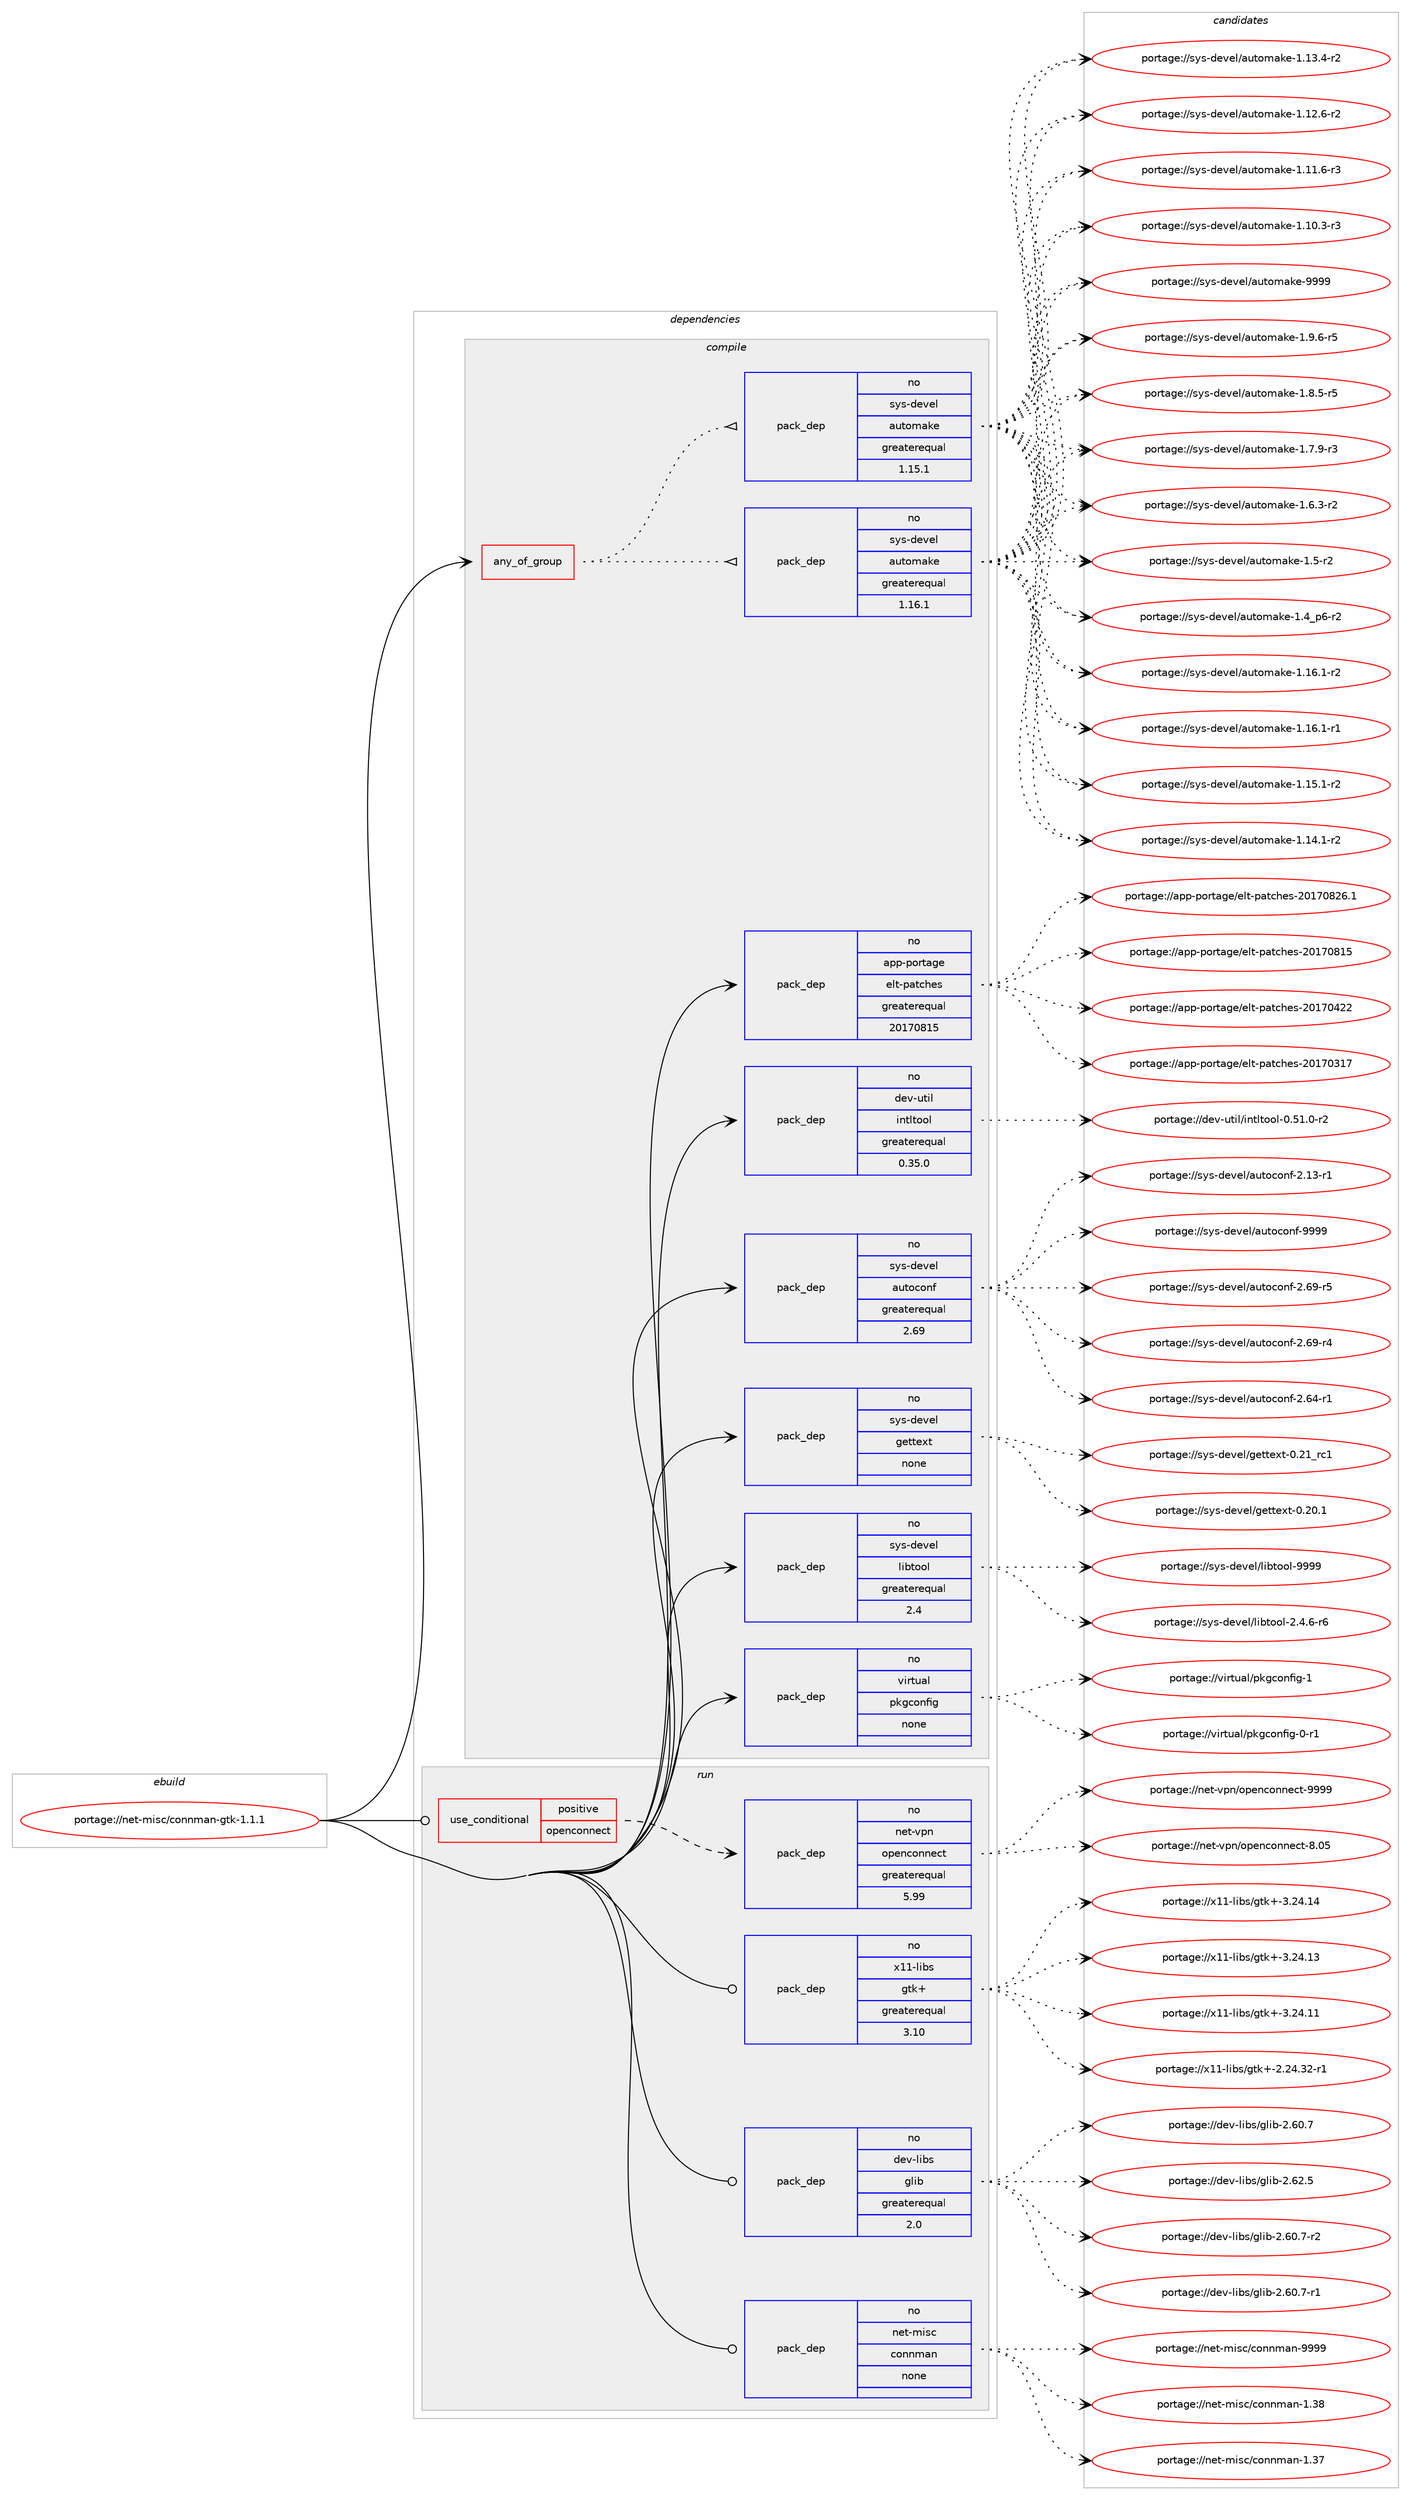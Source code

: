 digraph prolog {

# *************
# Graph options
# *************

newrank=true;
concentrate=true;
compound=true;
graph [rankdir=LR,fontname=Helvetica,fontsize=10,ranksep=1.5];#, ranksep=2.5, nodesep=0.2];
edge  [arrowhead=vee];
node  [fontname=Helvetica,fontsize=10];

# **********
# The ebuild
# **********

subgraph cluster_leftcol {
color=gray;
rank=same;
label=<<i>ebuild</i>>;
id [label="portage://net-misc/connman-gtk-1.1.1", color=red, width=4, href="../net-misc/connman-gtk-1.1.1.svg"];
}

# ****************
# The dependencies
# ****************

subgraph cluster_midcol {
color=gray;
label=<<i>dependencies</i>>;
subgraph cluster_compile {
fillcolor="#eeeeee";
style=filled;
label=<<i>compile</i>>;
subgraph any1394 {
dependency75790 [label=<<TABLE BORDER="0" CELLBORDER="1" CELLSPACING="0" CELLPADDING="4"><TR><TD CELLPADDING="10">any_of_group</TD></TR></TABLE>>, shape=none, color=red];subgraph pack58797 {
dependency75791 [label=<<TABLE BORDER="0" CELLBORDER="1" CELLSPACING="0" CELLPADDING="4" WIDTH="220"><TR><TD ROWSPAN="6" CELLPADDING="30">pack_dep</TD></TR><TR><TD WIDTH="110">no</TD></TR><TR><TD>sys-devel</TD></TR><TR><TD>automake</TD></TR><TR><TD>greaterequal</TD></TR><TR><TD>1.16.1</TD></TR></TABLE>>, shape=none, color=blue];
}
dependency75790:e -> dependency75791:w [weight=20,style="dotted",arrowhead="oinv"];
subgraph pack58798 {
dependency75792 [label=<<TABLE BORDER="0" CELLBORDER="1" CELLSPACING="0" CELLPADDING="4" WIDTH="220"><TR><TD ROWSPAN="6" CELLPADDING="30">pack_dep</TD></TR><TR><TD WIDTH="110">no</TD></TR><TR><TD>sys-devel</TD></TR><TR><TD>automake</TD></TR><TR><TD>greaterequal</TD></TR><TR><TD>1.15.1</TD></TR></TABLE>>, shape=none, color=blue];
}
dependency75790:e -> dependency75792:w [weight=20,style="dotted",arrowhead="oinv"];
}
id:e -> dependency75790:w [weight=20,style="solid",arrowhead="vee"];
subgraph pack58799 {
dependency75793 [label=<<TABLE BORDER="0" CELLBORDER="1" CELLSPACING="0" CELLPADDING="4" WIDTH="220"><TR><TD ROWSPAN="6" CELLPADDING="30">pack_dep</TD></TR><TR><TD WIDTH="110">no</TD></TR><TR><TD>app-portage</TD></TR><TR><TD>elt-patches</TD></TR><TR><TD>greaterequal</TD></TR><TR><TD>20170815</TD></TR></TABLE>>, shape=none, color=blue];
}
id:e -> dependency75793:w [weight=20,style="solid",arrowhead="vee"];
subgraph pack58800 {
dependency75794 [label=<<TABLE BORDER="0" CELLBORDER="1" CELLSPACING="0" CELLPADDING="4" WIDTH="220"><TR><TD ROWSPAN="6" CELLPADDING="30">pack_dep</TD></TR><TR><TD WIDTH="110">no</TD></TR><TR><TD>dev-util</TD></TR><TR><TD>intltool</TD></TR><TR><TD>greaterequal</TD></TR><TR><TD>0.35.0</TD></TR></TABLE>>, shape=none, color=blue];
}
id:e -> dependency75794:w [weight=20,style="solid",arrowhead="vee"];
subgraph pack58801 {
dependency75795 [label=<<TABLE BORDER="0" CELLBORDER="1" CELLSPACING="0" CELLPADDING="4" WIDTH="220"><TR><TD ROWSPAN="6" CELLPADDING="30">pack_dep</TD></TR><TR><TD WIDTH="110">no</TD></TR><TR><TD>sys-devel</TD></TR><TR><TD>autoconf</TD></TR><TR><TD>greaterequal</TD></TR><TR><TD>2.69</TD></TR></TABLE>>, shape=none, color=blue];
}
id:e -> dependency75795:w [weight=20,style="solid",arrowhead="vee"];
subgraph pack58802 {
dependency75796 [label=<<TABLE BORDER="0" CELLBORDER="1" CELLSPACING="0" CELLPADDING="4" WIDTH="220"><TR><TD ROWSPAN="6" CELLPADDING="30">pack_dep</TD></TR><TR><TD WIDTH="110">no</TD></TR><TR><TD>sys-devel</TD></TR><TR><TD>gettext</TD></TR><TR><TD>none</TD></TR><TR><TD></TD></TR></TABLE>>, shape=none, color=blue];
}
id:e -> dependency75796:w [weight=20,style="solid",arrowhead="vee"];
subgraph pack58803 {
dependency75797 [label=<<TABLE BORDER="0" CELLBORDER="1" CELLSPACING="0" CELLPADDING="4" WIDTH="220"><TR><TD ROWSPAN="6" CELLPADDING="30">pack_dep</TD></TR><TR><TD WIDTH="110">no</TD></TR><TR><TD>sys-devel</TD></TR><TR><TD>libtool</TD></TR><TR><TD>greaterequal</TD></TR><TR><TD>2.4</TD></TR></TABLE>>, shape=none, color=blue];
}
id:e -> dependency75797:w [weight=20,style="solid",arrowhead="vee"];
subgraph pack58804 {
dependency75798 [label=<<TABLE BORDER="0" CELLBORDER="1" CELLSPACING="0" CELLPADDING="4" WIDTH="220"><TR><TD ROWSPAN="6" CELLPADDING="30">pack_dep</TD></TR><TR><TD WIDTH="110">no</TD></TR><TR><TD>virtual</TD></TR><TR><TD>pkgconfig</TD></TR><TR><TD>none</TD></TR><TR><TD></TD></TR></TABLE>>, shape=none, color=blue];
}
id:e -> dependency75798:w [weight=20,style="solid",arrowhead="vee"];
}
subgraph cluster_compileandrun {
fillcolor="#eeeeee";
style=filled;
label=<<i>compile and run</i>>;
}
subgraph cluster_run {
fillcolor="#eeeeee";
style=filled;
label=<<i>run</i>>;
subgraph cond15535 {
dependency75799 [label=<<TABLE BORDER="0" CELLBORDER="1" CELLSPACING="0" CELLPADDING="4"><TR><TD ROWSPAN="3" CELLPADDING="10">use_conditional</TD></TR><TR><TD>positive</TD></TR><TR><TD>openconnect</TD></TR></TABLE>>, shape=none, color=red];
subgraph pack58805 {
dependency75800 [label=<<TABLE BORDER="0" CELLBORDER="1" CELLSPACING="0" CELLPADDING="4" WIDTH="220"><TR><TD ROWSPAN="6" CELLPADDING="30">pack_dep</TD></TR><TR><TD WIDTH="110">no</TD></TR><TR><TD>net-vpn</TD></TR><TR><TD>openconnect</TD></TR><TR><TD>greaterequal</TD></TR><TR><TD>5.99</TD></TR></TABLE>>, shape=none, color=blue];
}
dependency75799:e -> dependency75800:w [weight=20,style="dashed",arrowhead="vee"];
}
id:e -> dependency75799:w [weight=20,style="solid",arrowhead="odot"];
subgraph pack58806 {
dependency75801 [label=<<TABLE BORDER="0" CELLBORDER="1" CELLSPACING="0" CELLPADDING="4" WIDTH="220"><TR><TD ROWSPAN="6" CELLPADDING="30">pack_dep</TD></TR><TR><TD WIDTH="110">no</TD></TR><TR><TD>dev-libs</TD></TR><TR><TD>glib</TD></TR><TR><TD>greaterequal</TD></TR><TR><TD>2.0</TD></TR></TABLE>>, shape=none, color=blue];
}
id:e -> dependency75801:w [weight=20,style="solid",arrowhead="odot"];
subgraph pack58807 {
dependency75802 [label=<<TABLE BORDER="0" CELLBORDER="1" CELLSPACING="0" CELLPADDING="4" WIDTH="220"><TR><TD ROWSPAN="6" CELLPADDING="30">pack_dep</TD></TR><TR><TD WIDTH="110">no</TD></TR><TR><TD>net-misc</TD></TR><TR><TD>connman</TD></TR><TR><TD>none</TD></TR><TR><TD></TD></TR></TABLE>>, shape=none, color=blue];
}
id:e -> dependency75802:w [weight=20,style="solid",arrowhead="odot"];
subgraph pack58808 {
dependency75803 [label=<<TABLE BORDER="0" CELLBORDER="1" CELLSPACING="0" CELLPADDING="4" WIDTH="220"><TR><TD ROWSPAN="6" CELLPADDING="30">pack_dep</TD></TR><TR><TD WIDTH="110">no</TD></TR><TR><TD>x11-libs</TD></TR><TR><TD>gtk+</TD></TR><TR><TD>greaterequal</TD></TR><TR><TD>3.10</TD></TR></TABLE>>, shape=none, color=blue];
}
id:e -> dependency75803:w [weight=20,style="solid",arrowhead="odot"];
}
}

# **************
# The candidates
# **************

subgraph cluster_choices {
rank=same;
color=gray;
label=<<i>candidates</i>>;

subgraph choice58797 {
color=black;
nodesep=1;
choice115121115451001011181011084797117116111109971071014557575757 [label="portage://sys-devel/automake-9999", color=red, width=4,href="../sys-devel/automake-9999.svg"];
choice115121115451001011181011084797117116111109971071014549465746544511453 [label="portage://sys-devel/automake-1.9.6-r5", color=red, width=4,href="../sys-devel/automake-1.9.6-r5.svg"];
choice115121115451001011181011084797117116111109971071014549465646534511453 [label="portage://sys-devel/automake-1.8.5-r5", color=red, width=4,href="../sys-devel/automake-1.8.5-r5.svg"];
choice115121115451001011181011084797117116111109971071014549465546574511451 [label="portage://sys-devel/automake-1.7.9-r3", color=red, width=4,href="../sys-devel/automake-1.7.9-r3.svg"];
choice115121115451001011181011084797117116111109971071014549465446514511450 [label="portage://sys-devel/automake-1.6.3-r2", color=red, width=4,href="../sys-devel/automake-1.6.3-r2.svg"];
choice11512111545100101118101108479711711611110997107101454946534511450 [label="portage://sys-devel/automake-1.5-r2", color=red, width=4,href="../sys-devel/automake-1.5-r2.svg"];
choice115121115451001011181011084797117116111109971071014549465295112544511450 [label="portage://sys-devel/automake-1.4_p6-r2", color=red, width=4,href="../sys-devel/automake-1.4_p6-r2.svg"];
choice11512111545100101118101108479711711611110997107101454946495446494511450 [label="portage://sys-devel/automake-1.16.1-r2", color=red, width=4,href="../sys-devel/automake-1.16.1-r2.svg"];
choice11512111545100101118101108479711711611110997107101454946495446494511449 [label="portage://sys-devel/automake-1.16.1-r1", color=red, width=4,href="../sys-devel/automake-1.16.1-r1.svg"];
choice11512111545100101118101108479711711611110997107101454946495346494511450 [label="portage://sys-devel/automake-1.15.1-r2", color=red, width=4,href="../sys-devel/automake-1.15.1-r2.svg"];
choice11512111545100101118101108479711711611110997107101454946495246494511450 [label="portage://sys-devel/automake-1.14.1-r2", color=red, width=4,href="../sys-devel/automake-1.14.1-r2.svg"];
choice11512111545100101118101108479711711611110997107101454946495146524511450 [label="portage://sys-devel/automake-1.13.4-r2", color=red, width=4,href="../sys-devel/automake-1.13.4-r2.svg"];
choice11512111545100101118101108479711711611110997107101454946495046544511450 [label="portage://sys-devel/automake-1.12.6-r2", color=red, width=4,href="../sys-devel/automake-1.12.6-r2.svg"];
choice11512111545100101118101108479711711611110997107101454946494946544511451 [label="portage://sys-devel/automake-1.11.6-r3", color=red, width=4,href="../sys-devel/automake-1.11.6-r3.svg"];
choice11512111545100101118101108479711711611110997107101454946494846514511451 [label="portage://sys-devel/automake-1.10.3-r3", color=red, width=4,href="../sys-devel/automake-1.10.3-r3.svg"];
dependency75791:e -> choice115121115451001011181011084797117116111109971071014557575757:w [style=dotted,weight="100"];
dependency75791:e -> choice115121115451001011181011084797117116111109971071014549465746544511453:w [style=dotted,weight="100"];
dependency75791:e -> choice115121115451001011181011084797117116111109971071014549465646534511453:w [style=dotted,weight="100"];
dependency75791:e -> choice115121115451001011181011084797117116111109971071014549465546574511451:w [style=dotted,weight="100"];
dependency75791:e -> choice115121115451001011181011084797117116111109971071014549465446514511450:w [style=dotted,weight="100"];
dependency75791:e -> choice11512111545100101118101108479711711611110997107101454946534511450:w [style=dotted,weight="100"];
dependency75791:e -> choice115121115451001011181011084797117116111109971071014549465295112544511450:w [style=dotted,weight="100"];
dependency75791:e -> choice11512111545100101118101108479711711611110997107101454946495446494511450:w [style=dotted,weight="100"];
dependency75791:e -> choice11512111545100101118101108479711711611110997107101454946495446494511449:w [style=dotted,weight="100"];
dependency75791:e -> choice11512111545100101118101108479711711611110997107101454946495346494511450:w [style=dotted,weight="100"];
dependency75791:e -> choice11512111545100101118101108479711711611110997107101454946495246494511450:w [style=dotted,weight="100"];
dependency75791:e -> choice11512111545100101118101108479711711611110997107101454946495146524511450:w [style=dotted,weight="100"];
dependency75791:e -> choice11512111545100101118101108479711711611110997107101454946495046544511450:w [style=dotted,weight="100"];
dependency75791:e -> choice11512111545100101118101108479711711611110997107101454946494946544511451:w [style=dotted,weight="100"];
dependency75791:e -> choice11512111545100101118101108479711711611110997107101454946494846514511451:w [style=dotted,weight="100"];
}
subgraph choice58798 {
color=black;
nodesep=1;
choice115121115451001011181011084797117116111109971071014557575757 [label="portage://sys-devel/automake-9999", color=red, width=4,href="../sys-devel/automake-9999.svg"];
choice115121115451001011181011084797117116111109971071014549465746544511453 [label="portage://sys-devel/automake-1.9.6-r5", color=red, width=4,href="../sys-devel/automake-1.9.6-r5.svg"];
choice115121115451001011181011084797117116111109971071014549465646534511453 [label="portage://sys-devel/automake-1.8.5-r5", color=red, width=4,href="../sys-devel/automake-1.8.5-r5.svg"];
choice115121115451001011181011084797117116111109971071014549465546574511451 [label="portage://sys-devel/automake-1.7.9-r3", color=red, width=4,href="../sys-devel/automake-1.7.9-r3.svg"];
choice115121115451001011181011084797117116111109971071014549465446514511450 [label="portage://sys-devel/automake-1.6.3-r2", color=red, width=4,href="../sys-devel/automake-1.6.3-r2.svg"];
choice11512111545100101118101108479711711611110997107101454946534511450 [label="portage://sys-devel/automake-1.5-r2", color=red, width=4,href="../sys-devel/automake-1.5-r2.svg"];
choice115121115451001011181011084797117116111109971071014549465295112544511450 [label="portage://sys-devel/automake-1.4_p6-r2", color=red, width=4,href="../sys-devel/automake-1.4_p6-r2.svg"];
choice11512111545100101118101108479711711611110997107101454946495446494511450 [label="portage://sys-devel/automake-1.16.1-r2", color=red, width=4,href="../sys-devel/automake-1.16.1-r2.svg"];
choice11512111545100101118101108479711711611110997107101454946495446494511449 [label="portage://sys-devel/automake-1.16.1-r1", color=red, width=4,href="../sys-devel/automake-1.16.1-r1.svg"];
choice11512111545100101118101108479711711611110997107101454946495346494511450 [label="portage://sys-devel/automake-1.15.1-r2", color=red, width=4,href="../sys-devel/automake-1.15.1-r2.svg"];
choice11512111545100101118101108479711711611110997107101454946495246494511450 [label="portage://sys-devel/automake-1.14.1-r2", color=red, width=4,href="../sys-devel/automake-1.14.1-r2.svg"];
choice11512111545100101118101108479711711611110997107101454946495146524511450 [label="portage://sys-devel/automake-1.13.4-r2", color=red, width=4,href="../sys-devel/automake-1.13.4-r2.svg"];
choice11512111545100101118101108479711711611110997107101454946495046544511450 [label="portage://sys-devel/automake-1.12.6-r2", color=red, width=4,href="../sys-devel/automake-1.12.6-r2.svg"];
choice11512111545100101118101108479711711611110997107101454946494946544511451 [label="portage://sys-devel/automake-1.11.6-r3", color=red, width=4,href="../sys-devel/automake-1.11.6-r3.svg"];
choice11512111545100101118101108479711711611110997107101454946494846514511451 [label="portage://sys-devel/automake-1.10.3-r3", color=red, width=4,href="../sys-devel/automake-1.10.3-r3.svg"];
dependency75792:e -> choice115121115451001011181011084797117116111109971071014557575757:w [style=dotted,weight="100"];
dependency75792:e -> choice115121115451001011181011084797117116111109971071014549465746544511453:w [style=dotted,weight="100"];
dependency75792:e -> choice115121115451001011181011084797117116111109971071014549465646534511453:w [style=dotted,weight="100"];
dependency75792:e -> choice115121115451001011181011084797117116111109971071014549465546574511451:w [style=dotted,weight="100"];
dependency75792:e -> choice115121115451001011181011084797117116111109971071014549465446514511450:w [style=dotted,weight="100"];
dependency75792:e -> choice11512111545100101118101108479711711611110997107101454946534511450:w [style=dotted,weight="100"];
dependency75792:e -> choice115121115451001011181011084797117116111109971071014549465295112544511450:w [style=dotted,weight="100"];
dependency75792:e -> choice11512111545100101118101108479711711611110997107101454946495446494511450:w [style=dotted,weight="100"];
dependency75792:e -> choice11512111545100101118101108479711711611110997107101454946495446494511449:w [style=dotted,weight="100"];
dependency75792:e -> choice11512111545100101118101108479711711611110997107101454946495346494511450:w [style=dotted,weight="100"];
dependency75792:e -> choice11512111545100101118101108479711711611110997107101454946495246494511450:w [style=dotted,weight="100"];
dependency75792:e -> choice11512111545100101118101108479711711611110997107101454946495146524511450:w [style=dotted,weight="100"];
dependency75792:e -> choice11512111545100101118101108479711711611110997107101454946495046544511450:w [style=dotted,weight="100"];
dependency75792:e -> choice11512111545100101118101108479711711611110997107101454946494946544511451:w [style=dotted,weight="100"];
dependency75792:e -> choice11512111545100101118101108479711711611110997107101454946494846514511451:w [style=dotted,weight="100"];
}
subgraph choice58799 {
color=black;
nodesep=1;
choice971121124511211111411697103101471011081164511297116991041011154550484955485650544649 [label="portage://app-portage/elt-patches-20170826.1", color=red, width=4,href="../app-portage/elt-patches-20170826.1.svg"];
choice97112112451121111141169710310147101108116451129711699104101115455048495548564953 [label="portage://app-portage/elt-patches-20170815", color=red, width=4,href="../app-portage/elt-patches-20170815.svg"];
choice97112112451121111141169710310147101108116451129711699104101115455048495548525050 [label="portage://app-portage/elt-patches-20170422", color=red, width=4,href="../app-portage/elt-patches-20170422.svg"];
choice97112112451121111141169710310147101108116451129711699104101115455048495548514955 [label="portage://app-portage/elt-patches-20170317", color=red, width=4,href="../app-portage/elt-patches-20170317.svg"];
dependency75793:e -> choice971121124511211111411697103101471011081164511297116991041011154550484955485650544649:w [style=dotted,weight="100"];
dependency75793:e -> choice97112112451121111141169710310147101108116451129711699104101115455048495548564953:w [style=dotted,weight="100"];
dependency75793:e -> choice97112112451121111141169710310147101108116451129711699104101115455048495548525050:w [style=dotted,weight="100"];
dependency75793:e -> choice97112112451121111141169710310147101108116451129711699104101115455048495548514955:w [style=dotted,weight="100"];
}
subgraph choice58800 {
color=black;
nodesep=1;
choice1001011184511711610510847105110116108116111111108454846534946484511450 [label="portage://dev-util/intltool-0.51.0-r2", color=red, width=4,href="../dev-util/intltool-0.51.0-r2.svg"];
dependency75794:e -> choice1001011184511711610510847105110116108116111111108454846534946484511450:w [style=dotted,weight="100"];
}
subgraph choice58801 {
color=black;
nodesep=1;
choice115121115451001011181011084797117116111991111101024557575757 [label="portage://sys-devel/autoconf-9999", color=red, width=4,href="../sys-devel/autoconf-9999.svg"];
choice1151211154510010111810110847971171161119911111010245504654574511453 [label="portage://sys-devel/autoconf-2.69-r5", color=red, width=4,href="../sys-devel/autoconf-2.69-r5.svg"];
choice1151211154510010111810110847971171161119911111010245504654574511452 [label="portage://sys-devel/autoconf-2.69-r4", color=red, width=4,href="../sys-devel/autoconf-2.69-r4.svg"];
choice1151211154510010111810110847971171161119911111010245504654524511449 [label="portage://sys-devel/autoconf-2.64-r1", color=red, width=4,href="../sys-devel/autoconf-2.64-r1.svg"];
choice1151211154510010111810110847971171161119911111010245504649514511449 [label="portage://sys-devel/autoconf-2.13-r1", color=red, width=4,href="../sys-devel/autoconf-2.13-r1.svg"];
dependency75795:e -> choice115121115451001011181011084797117116111991111101024557575757:w [style=dotted,weight="100"];
dependency75795:e -> choice1151211154510010111810110847971171161119911111010245504654574511453:w [style=dotted,weight="100"];
dependency75795:e -> choice1151211154510010111810110847971171161119911111010245504654574511452:w [style=dotted,weight="100"];
dependency75795:e -> choice1151211154510010111810110847971171161119911111010245504654524511449:w [style=dotted,weight="100"];
dependency75795:e -> choice1151211154510010111810110847971171161119911111010245504649514511449:w [style=dotted,weight="100"];
}
subgraph choice58802 {
color=black;
nodesep=1;
choice11512111545100101118101108471031011161161011201164548465049951149949 [label="portage://sys-devel/gettext-0.21_rc1", color=red, width=4,href="../sys-devel/gettext-0.21_rc1.svg"];
choice115121115451001011181011084710310111611610112011645484650484649 [label="portage://sys-devel/gettext-0.20.1", color=red, width=4,href="../sys-devel/gettext-0.20.1.svg"];
dependency75796:e -> choice11512111545100101118101108471031011161161011201164548465049951149949:w [style=dotted,weight="100"];
dependency75796:e -> choice115121115451001011181011084710310111611610112011645484650484649:w [style=dotted,weight="100"];
}
subgraph choice58803 {
color=black;
nodesep=1;
choice1151211154510010111810110847108105981161111111084557575757 [label="portage://sys-devel/libtool-9999", color=red, width=4,href="../sys-devel/libtool-9999.svg"];
choice1151211154510010111810110847108105981161111111084550465246544511454 [label="portage://sys-devel/libtool-2.4.6-r6", color=red, width=4,href="../sys-devel/libtool-2.4.6-r6.svg"];
dependency75797:e -> choice1151211154510010111810110847108105981161111111084557575757:w [style=dotted,weight="100"];
dependency75797:e -> choice1151211154510010111810110847108105981161111111084550465246544511454:w [style=dotted,weight="100"];
}
subgraph choice58804 {
color=black;
nodesep=1;
choice1181051141161179710847112107103991111101021051034549 [label="portage://virtual/pkgconfig-1", color=red, width=4,href="../virtual/pkgconfig-1.svg"];
choice11810511411611797108471121071039911111010210510345484511449 [label="portage://virtual/pkgconfig-0-r1", color=red, width=4,href="../virtual/pkgconfig-0-r1.svg"];
dependency75798:e -> choice1181051141161179710847112107103991111101021051034549:w [style=dotted,weight="100"];
dependency75798:e -> choice11810511411611797108471121071039911111010210510345484511449:w [style=dotted,weight="100"];
}
subgraph choice58805 {
color=black;
nodesep=1;
choice110101116451181121104711111210111099111110110101991164557575757 [label="portage://net-vpn/openconnect-9999", color=red, width=4,href="../net-vpn/openconnect-9999.svg"];
choice110101116451181121104711111210111099111110110101991164556464853 [label="portage://net-vpn/openconnect-8.05", color=red, width=4,href="../net-vpn/openconnect-8.05.svg"];
dependency75800:e -> choice110101116451181121104711111210111099111110110101991164557575757:w [style=dotted,weight="100"];
dependency75800:e -> choice110101116451181121104711111210111099111110110101991164556464853:w [style=dotted,weight="100"];
}
subgraph choice58806 {
color=black;
nodesep=1;
choice1001011184510810598115471031081059845504654504653 [label="portage://dev-libs/glib-2.62.5", color=red, width=4,href="../dev-libs/glib-2.62.5.svg"];
choice10010111845108105981154710310810598455046544846554511450 [label="portage://dev-libs/glib-2.60.7-r2", color=red, width=4,href="../dev-libs/glib-2.60.7-r2.svg"];
choice10010111845108105981154710310810598455046544846554511449 [label="portage://dev-libs/glib-2.60.7-r1", color=red, width=4,href="../dev-libs/glib-2.60.7-r1.svg"];
choice1001011184510810598115471031081059845504654484655 [label="portage://dev-libs/glib-2.60.7", color=red, width=4,href="../dev-libs/glib-2.60.7.svg"];
dependency75801:e -> choice1001011184510810598115471031081059845504654504653:w [style=dotted,weight="100"];
dependency75801:e -> choice10010111845108105981154710310810598455046544846554511450:w [style=dotted,weight="100"];
dependency75801:e -> choice10010111845108105981154710310810598455046544846554511449:w [style=dotted,weight="100"];
dependency75801:e -> choice1001011184510810598115471031081059845504654484655:w [style=dotted,weight="100"];
}
subgraph choice58807 {
color=black;
nodesep=1;
choice11010111645109105115994799111110110109971104557575757 [label="portage://net-misc/connman-9999", color=red, width=4,href="../net-misc/connman-9999.svg"];
choice11010111645109105115994799111110110109971104549465156 [label="portage://net-misc/connman-1.38", color=red, width=4,href="../net-misc/connman-1.38.svg"];
choice11010111645109105115994799111110110109971104549465155 [label="portage://net-misc/connman-1.37", color=red, width=4,href="../net-misc/connman-1.37.svg"];
dependency75802:e -> choice11010111645109105115994799111110110109971104557575757:w [style=dotted,weight="100"];
dependency75802:e -> choice11010111645109105115994799111110110109971104549465156:w [style=dotted,weight="100"];
dependency75802:e -> choice11010111645109105115994799111110110109971104549465155:w [style=dotted,weight="100"];
}
subgraph choice58808 {
color=black;
nodesep=1;
choice1204949451081059811547103116107434551465052464952 [label="portage://x11-libs/gtk+-3.24.14", color=red, width=4,href="../x11-libs/gtk+-3.24.14.svg"];
choice1204949451081059811547103116107434551465052464951 [label="portage://x11-libs/gtk+-3.24.13", color=red, width=4,href="../x11-libs/gtk+-3.24.13.svg"];
choice1204949451081059811547103116107434551465052464949 [label="portage://x11-libs/gtk+-3.24.11", color=red, width=4,href="../x11-libs/gtk+-3.24.11.svg"];
choice12049494510810598115471031161074345504650524651504511449 [label="portage://x11-libs/gtk+-2.24.32-r1", color=red, width=4,href="../x11-libs/gtk+-2.24.32-r1.svg"];
dependency75803:e -> choice1204949451081059811547103116107434551465052464952:w [style=dotted,weight="100"];
dependency75803:e -> choice1204949451081059811547103116107434551465052464951:w [style=dotted,weight="100"];
dependency75803:e -> choice1204949451081059811547103116107434551465052464949:w [style=dotted,weight="100"];
dependency75803:e -> choice12049494510810598115471031161074345504650524651504511449:w [style=dotted,weight="100"];
}
}

}
